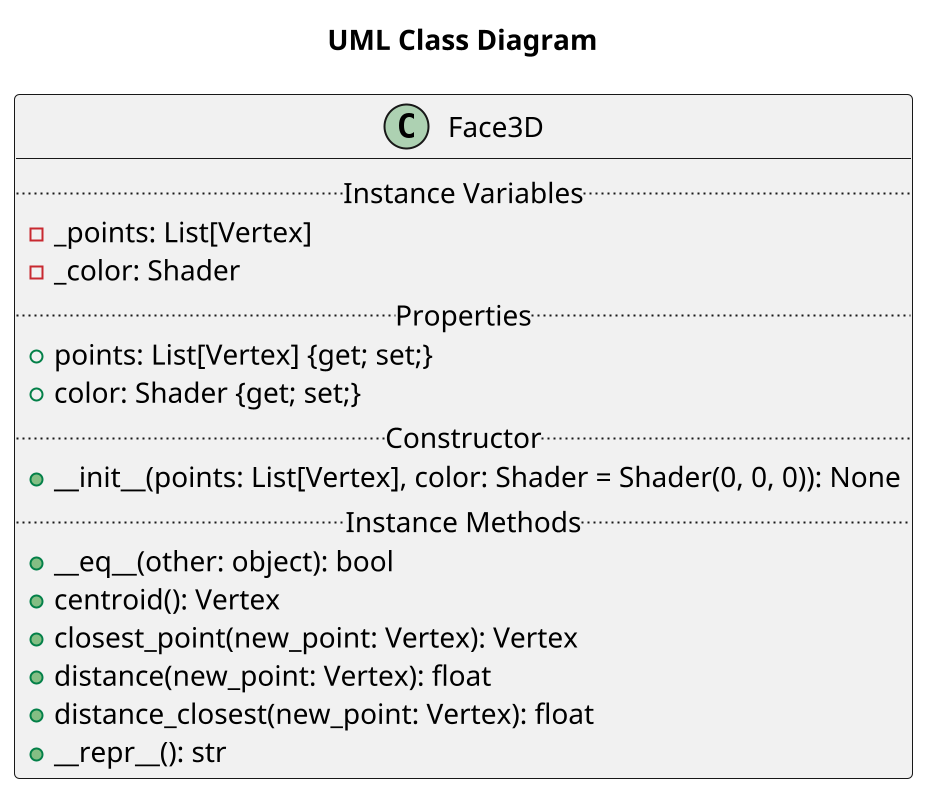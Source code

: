 @startuml Face3D
scale 2
title "UML Class Diagram"

class Face3D {
    .. Instance Variables ..
    - _points: List[Vertex]
    - _color: Shader
    .. Properties ..
    + points: List[Vertex] {get; set;}
    + color: Shader {get; set;}
    .. Constructor ..
    + __init__(points: List[Vertex], color: Shader = Shader(0, 0, 0)): None
    .. Instance Methods ..
    + __eq__(other: object): bool
    + centroid(): Vertex
    + closest_point(new_point: Vertex): Vertex
    + distance(new_point: Vertex): float
    + distance_closest(new_point: Vertex): float
    + __repr__(): str
}
@enduml
